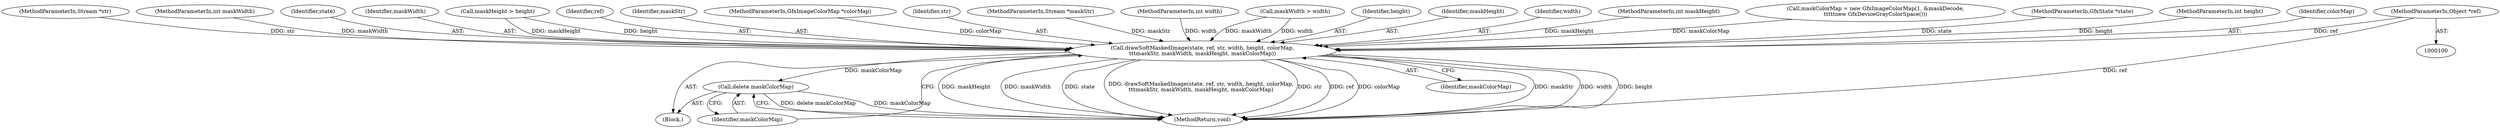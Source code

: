 digraph "0_poppler_7b2d314a61fd0e12f47c62996cb49ec0d1ba747a_11@pointer" {
"1000102" [label="(MethodParameterIn,Object *ref)"];
"1000162" [label="(Call,drawSoftMaskedImage(state, ref, str, width, height, colorMap,\n\t\t\tmaskStr, maskWidth, maskHeight, maskColorMap))"];
"1000173" [label="(Call,delete maskColorMap)"];
"1000157" [label="(Call,maskColorMap = new GfxImageColorMap(1, &maskDecode,\n\t\t\t\t\tnew GfxDeviceGrayColorSpace()))"];
"1000101" [label="(MethodParameterIn,GfxState *state)"];
"1000162" [label="(Call,drawSoftMaskedImage(state, ref, str, width, height, colorMap,\n\t\t\tmaskStr, maskWidth, maskHeight, maskColorMap))"];
"1000138" [label="(Block,)"];
"1000105" [label="(MethodParameterIn,int height)"];
"1000168" [label="(Identifier,colorMap)"];
"1000103" [label="(MethodParameterIn,Stream *str)"];
"1000108" [label="(MethodParameterIn,int maskWidth)"];
"1000163" [label="(Identifier,state)"];
"1000173" [label="(Call,delete maskColorMap)"];
"1000170" [label="(Identifier,maskWidth)"];
"1000135" [label="(Call,maskHeight > height)"];
"1000164" [label="(Identifier,ref)"];
"1000169" [label="(Identifier,maskStr)"];
"1000174" [label="(Identifier,maskColorMap)"];
"1000106" [label="(MethodParameterIn,GfxImageColorMap *colorMap)"];
"1000165" [label="(Identifier,str)"];
"1000107" [label="(MethodParameterIn,Stream *maskStr)"];
"1000104" [label="(MethodParameterIn,int width)"];
"1000102" [label="(MethodParameterIn,Object *ref)"];
"1000132" [label="(Call,maskWidth > width)"];
"1000167" [label="(Identifier,height)"];
"1000171" [label="(Identifier,maskHeight)"];
"1000166" [label="(Identifier,width)"];
"1000700" [label="(MethodReturn,void)"];
"1000109" [label="(MethodParameterIn,int maskHeight)"];
"1000172" [label="(Identifier,maskColorMap)"];
"1000102" -> "1000100"  [label="AST: "];
"1000102" -> "1000700"  [label="DDG: ref"];
"1000102" -> "1000162"  [label="DDG: ref"];
"1000162" -> "1000138"  [label="AST: "];
"1000162" -> "1000172"  [label="CFG: "];
"1000163" -> "1000162"  [label="AST: "];
"1000164" -> "1000162"  [label="AST: "];
"1000165" -> "1000162"  [label="AST: "];
"1000166" -> "1000162"  [label="AST: "];
"1000167" -> "1000162"  [label="AST: "];
"1000168" -> "1000162"  [label="AST: "];
"1000169" -> "1000162"  [label="AST: "];
"1000170" -> "1000162"  [label="AST: "];
"1000171" -> "1000162"  [label="AST: "];
"1000172" -> "1000162"  [label="AST: "];
"1000174" -> "1000162"  [label="CFG: "];
"1000162" -> "1000700"  [label="DDG: ref"];
"1000162" -> "1000700"  [label="DDG: colorMap"];
"1000162" -> "1000700"  [label="DDG: maskStr"];
"1000162" -> "1000700"  [label="DDG: width"];
"1000162" -> "1000700"  [label="DDG: height"];
"1000162" -> "1000700"  [label="DDG: maskHeight"];
"1000162" -> "1000700"  [label="DDG: maskWidth"];
"1000162" -> "1000700"  [label="DDG: state"];
"1000162" -> "1000700"  [label="DDG: drawSoftMaskedImage(state, ref, str, width, height, colorMap,\n\t\t\tmaskStr, maskWidth, maskHeight, maskColorMap)"];
"1000162" -> "1000700"  [label="DDG: str"];
"1000101" -> "1000162"  [label="DDG: state"];
"1000103" -> "1000162"  [label="DDG: str"];
"1000132" -> "1000162"  [label="DDG: width"];
"1000132" -> "1000162"  [label="DDG: maskWidth"];
"1000104" -> "1000162"  [label="DDG: width"];
"1000135" -> "1000162"  [label="DDG: height"];
"1000135" -> "1000162"  [label="DDG: maskHeight"];
"1000105" -> "1000162"  [label="DDG: height"];
"1000106" -> "1000162"  [label="DDG: colorMap"];
"1000107" -> "1000162"  [label="DDG: maskStr"];
"1000108" -> "1000162"  [label="DDG: maskWidth"];
"1000109" -> "1000162"  [label="DDG: maskHeight"];
"1000157" -> "1000162"  [label="DDG: maskColorMap"];
"1000162" -> "1000173"  [label="DDG: maskColorMap"];
"1000173" -> "1000138"  [label="AST: "];
"1000173" -> "1000174"  [label="CFG: "];
"1000174" -> "1000173"  [label="AST: "];
"1000700" -> "1000173"  [label="CFG: "];
"1000173" -> "1000700"  [label="DDG: delete maskColorMap"];
"1000173" -> "1000700"  [label="DDG: maskColorMap"];
}
